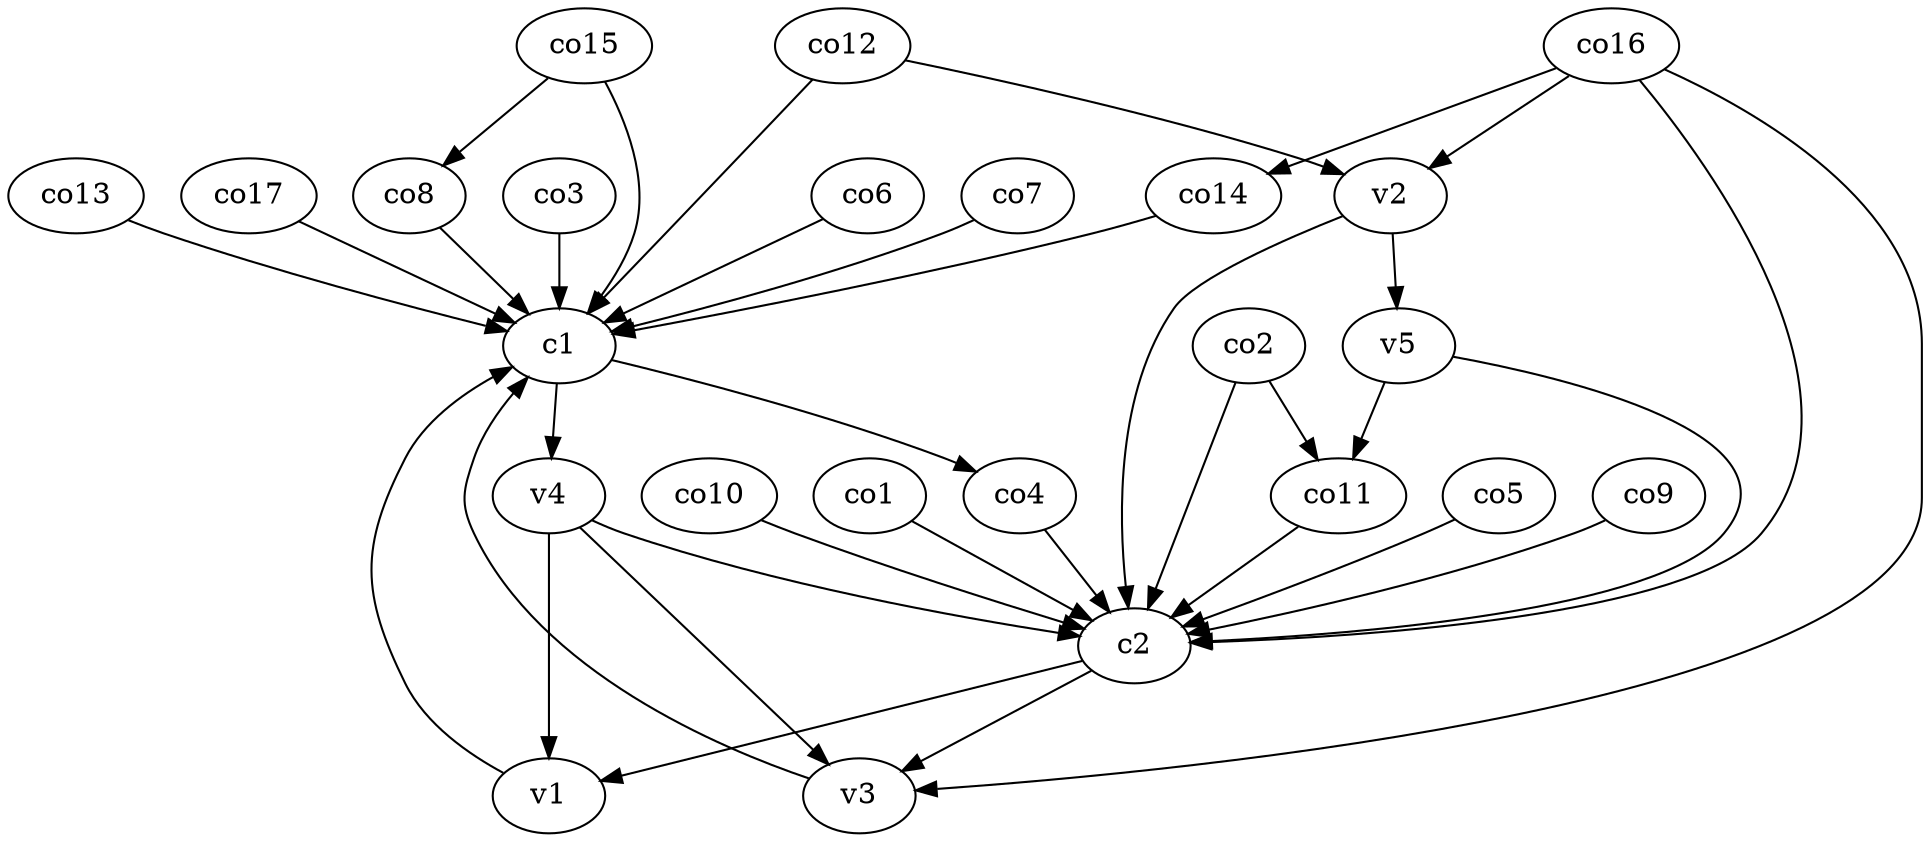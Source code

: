 strict digraph  {
c1;
c2;
v1;
v2;
v3;
v4;
v5;
co1;
co2;
co3;
co4;
co5;
co6;
co7;
co8;
co9;
co10;
co11;
co12;
co13;
co14;
co15;
co16;
co17;
c1 -> v4  [weight=1];
c1 -> co4  [weight=1];
c2 -> v1  [weight=1];
c2 -> v3  [weight=1];
v1 -> c1  [weight=1];
v2 -> c2  [weight=1];
v2 -> v5  [weight=1];
v3 -> c1  [weight=1];
v4 -> c2  [weight=1];
v4 -> v1  [weight=1];
v4 -> v3  [weight=1];
v5 -> c2  [weight=1];
v5 -> co11  [weight=1];
co1 -> c2  [weight=1];
co2 -> c2  [weight=1];
co2 -> co11  [weight=1];
co3 -> c1  [weight=1];
co4 -> c2  [weight=1];
co5 -> c2  [weight=1];
co6 -> c1  [weight=1];
co7 -> c1  [weight=1];
co8 -> c1  [weight=1];
co9 -> c2  [weight=1];
co10 -> c2  [weight=1];
co11 -> c2  [weight=1];
co12 -> c1  [weight=1];
co12 -> v2  [weight=1];
co13 -> c1  [weight=1];
co14 -> c1  [weight=1];
co15 -> c1  [weight=1];
co15 -> co8  [weight=1];
co16 -> c2  [weight=1];
co16 -> v2  [weight=1];
co16 -> v3  [weight=1];
co16 -> co14  [weight=1];
co17 -> c1  [weight=1];
}
